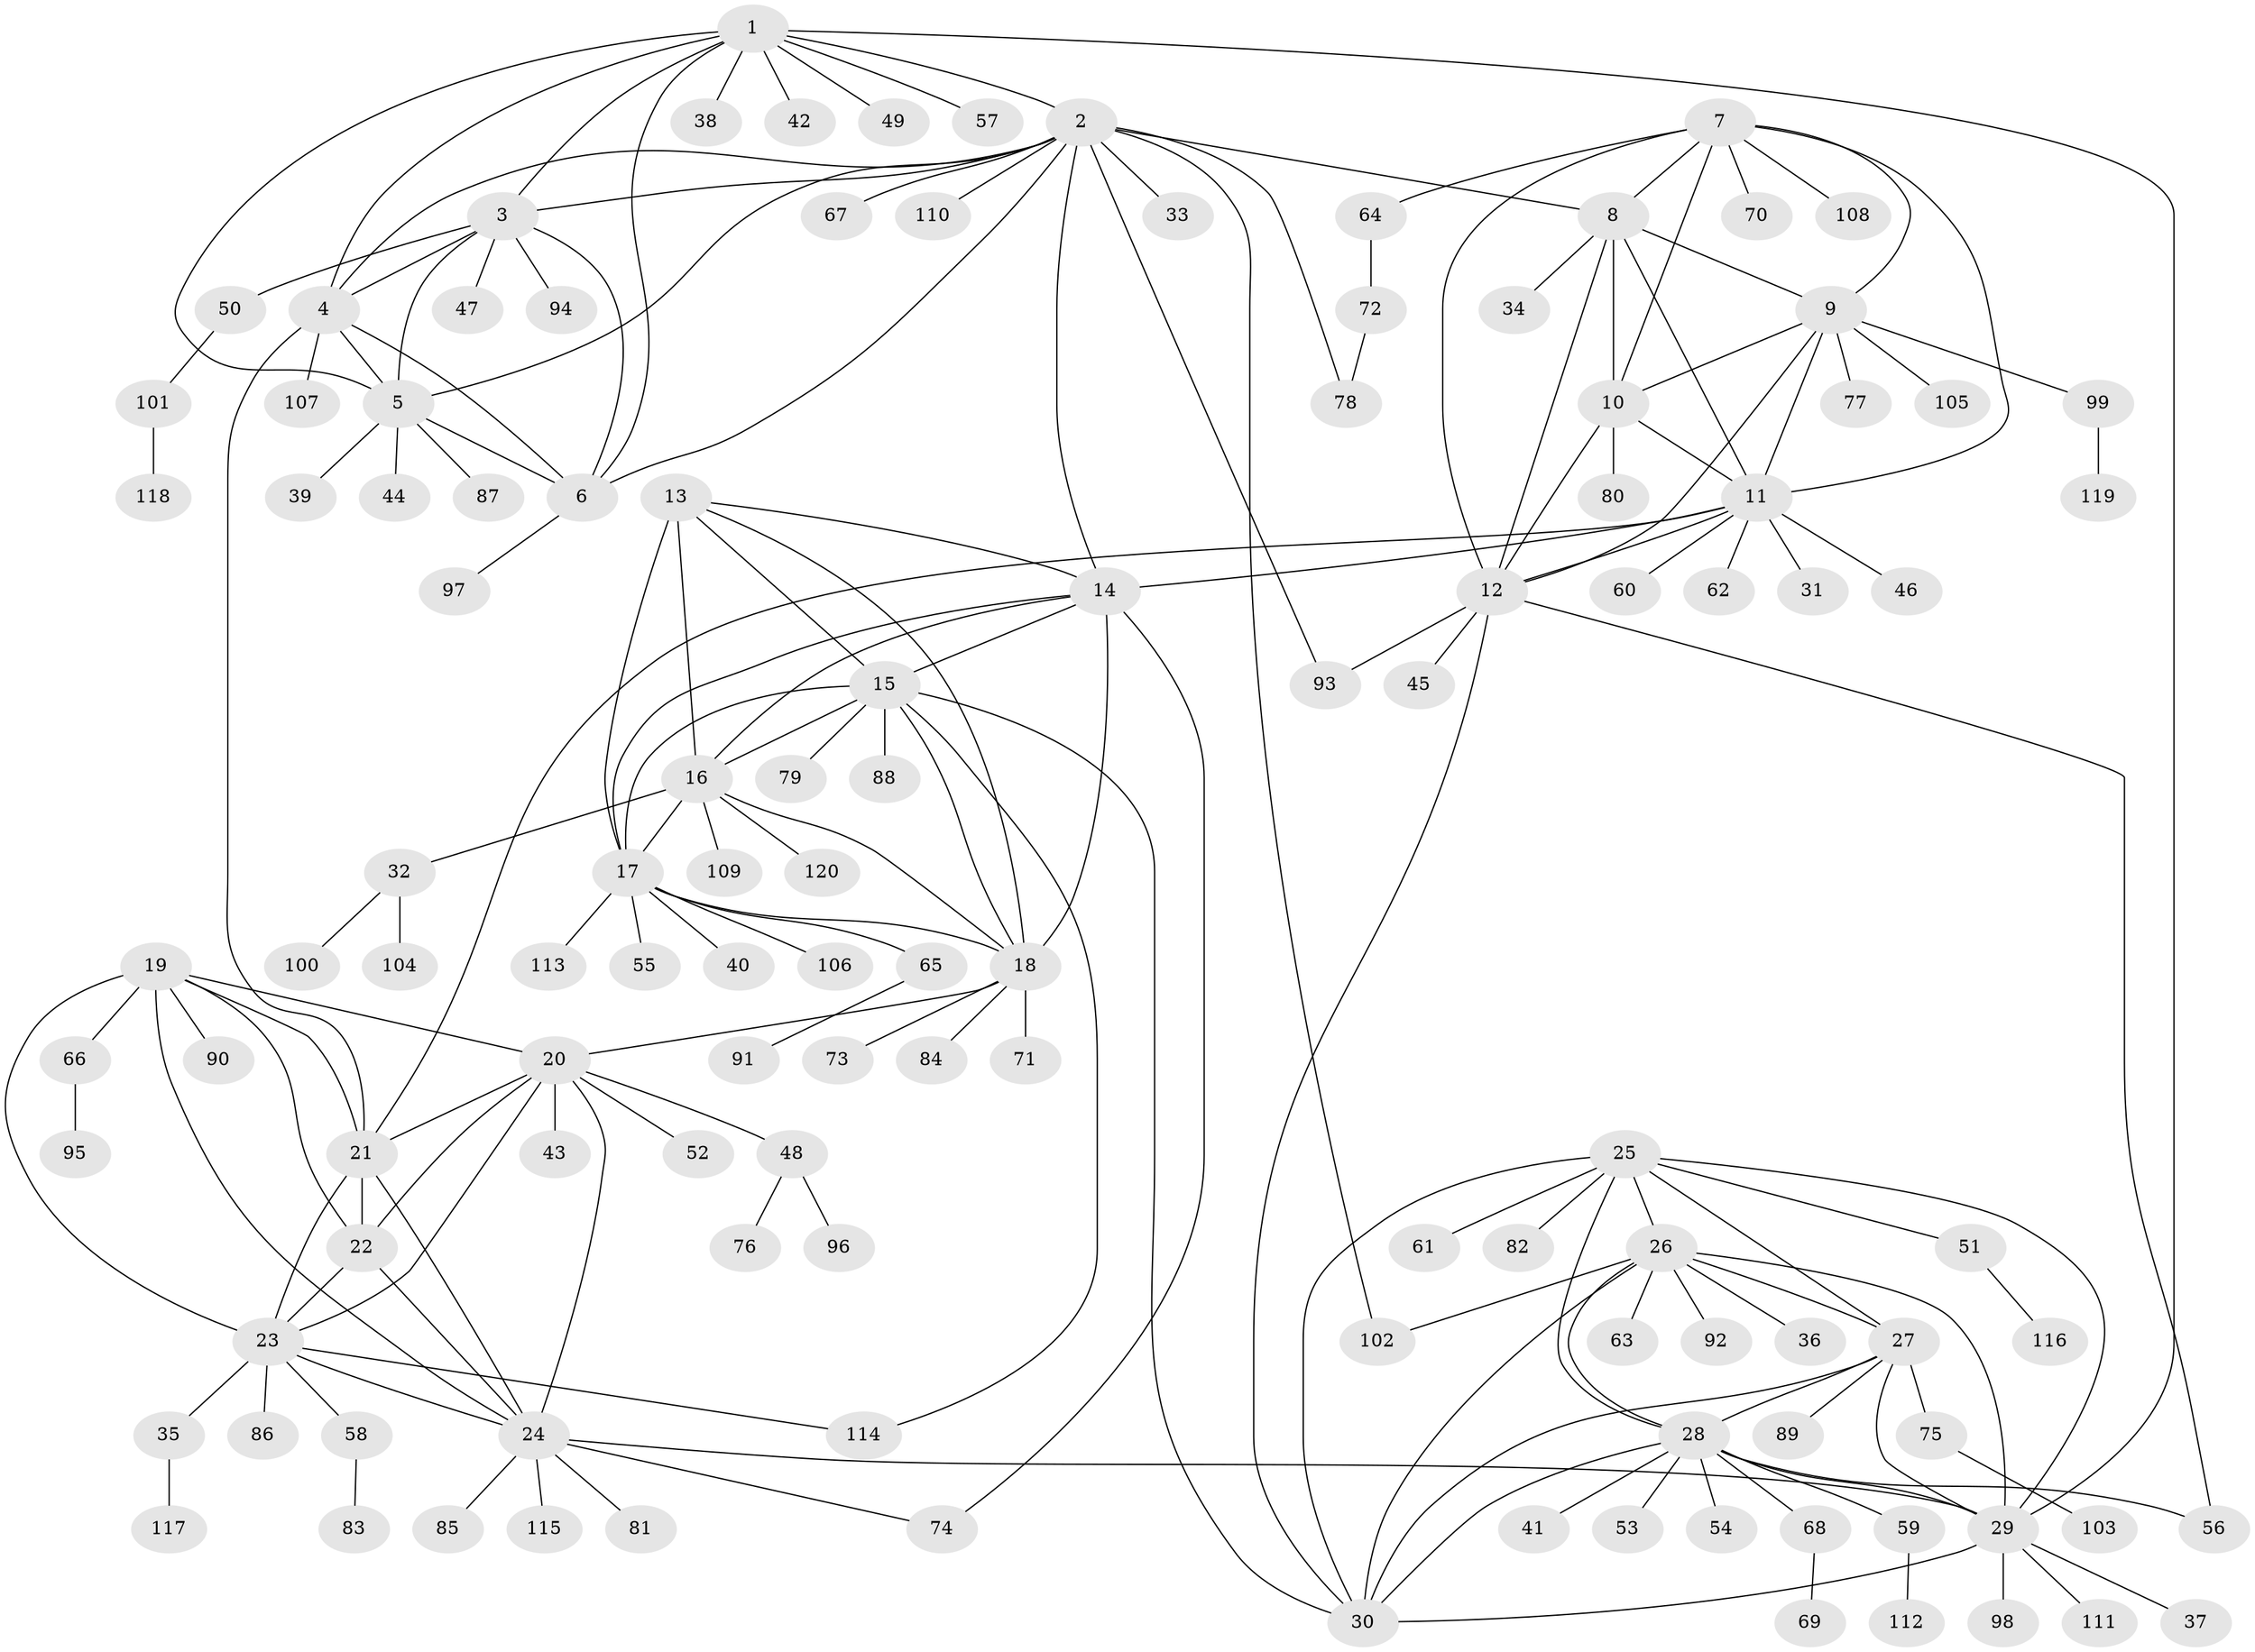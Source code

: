 // coarse degree distribution, {7: 0.08888888888888889, 14: 0.011111111111111112, 8: 0.05555555555555555, 3: 0.011111111111111112, 6: 0.044444444444444446, 10: 0.011111111111111112, 9: 0.011111111111111112, 11: 0.022222222222222223, 4: 0.011111111111111112, 1: 0.6222222222222222, 2: 0.1111111111111111}
// Generated by graph-tools (version 1.1) at 2025/42/03/06/25 10:42:15]
// undirected, 120 vertices, 181 edges
graph export_dot {
graph [start="1"]
  node [color=gray90,style=filled];
  1;
  2;
  3;
  4;
  5;
  6;
  7;
  8;
  9;
  10;
  11;
  12;
  13;
  14;
  15;
  16;
  17;
  18;
  19;
  20;
  21;
  22;
  23;
  24;
  25;
  26;
  27;
  28;
  29;
  30;
  31;
  32;
  33;
  34;
  35;
  36;
  37;
  38;
  39;
  40;
  41;
  42;
  43;
  44;
  45;
  46;
  47;
  48;
  49;
  50;
  51;
  52;
  53;
  54;
  55;
  56;
  57;
  58;
  59;
  60;
  61;
  62;
  63;
  64;
  65;
  66;
  67;
  68;
  69;
  70;
  71;
  72;
  73;
  74;
  75;
  76;
  77;
  78;
  79;
  80;
  81;
  82;
  83;
  84;
  85;
  86;
  87;
  88;
  89;
  90;
  91;
  92;
  93;
  94;
  95;
  96;
  97;
  98;
  99;
  100;
  101;
  102;
  103;
  104;
  105;
  106;
  107;
  108;
  109;
  110;
  111;
  112;
  113;
  114;
  115;
  116;
  117;
  118;
  119;
  120;
  1 -- 2;
  1 -- 3;
  1 -- 4;
  1 -- 5;
  1 -- 6;
  1 -- 29;
  1 -- 38;
  1 -- 42;
  1 -- 49;
  1 -- 57;
  2 -- 3;
  2 -- 4;
  2 -- 5;
  2 -- 6;
  2 -- 8;
  2 -- 14;
  2 -- 33;
  2 -- 67;
  2 -- 78;
  2 -- 93;
  2 -- 102;
  2 -- 110;
  3 -- 4;
  3 -- 5;
  3 -- 6;
  3 -- 47;
  3 -- 50;
  3 -- 94;
  4 -- 5;
  4 -- 6;
  4 -- 21;
  4 -- 107;
  5 -- 6;
  5 -- 39;
  5 -- 44;
  5 -- 87;
  6 -- 97;
  7 -- 8;
  7 -- 9;
  7 -- 10;
  7 -- 11;
  7 -- 12;
  7 -- 64;
  7 -- 70;
  7 -- 108;
  8 -- 9;
  8 -- 10;
  8 -- 11;
  8 -- 12;
  8 -- 34;
  9 -- 10;
  9 -- 11;
  9 -- 12;
  9 -- 77;
  9 -- 99;
  9 -- 105;
  10 -- 11;
  10 -- 12;
  10 -- 80;
  11 -- 12;
  11 -- 14;
  11 -- 21;
  11 -- 31;
  11 -- 46;
  11 -- 60;
  11 -- 62;
  12 -- 30;
  12 -- 45;
  12 -- 56;
  12 -- 93;
  13 -- 14;
  13 -- 15;
  13 -- 16;
  13 -- 17;
  13 -- 18;
  14 -- 15;
  14 -- 16;
  14 -- 17;
  14 -- 18;
  14 -- 74;
  15 -- 16;
  15 -- 17;
  15 -- 18;
  15 -- 30;
  15 -- 79;
  15 -- 88;
  15 -- 114;
  16 -- 17;
  16 -- 18;
  16 -- 32;
  16 -- 109;
  16 -- 120;
  17 -- 18;
  17 -- 40;
  17 -- 55;
  17 -- 65;
  17 -- 106;
  17 -- 113;
  18 -- 20;
  18 -- 71;
  18 -- 73;
  18 -- 84;
  19 -- 20;
  19 -- 21;
  19 -- 22;
  19 -- 23;
  19 -- 24;
  19 -- 66;
  19 -- 90;
  20 -- 21;
  20 -- 22;
  20 -- 23;
  20 -- 24;
  20 -- 43;
  20 -- 48;
  20 -- 52;
  21 -- 22;
  21 -- 23;
  21 -- 24;
  22 -- 23;
  22 -- 24;
  23 -- 24;
  23 -- 35;
  23 -- 58;
  23 -- 86;
  23 -- 114;
  24 -- 29;
  24 -- 74;
  24 -- 81;
  24 -- 85;
  24 -- 115;
  25 -- 26;
  25 -- 27;
  25 -- 28;
  25 -- 29;
  25 -- 30;
  25 -- 51;
  25 -- 61;
  25 -- 82;
  26 -- 27;
  26 -- 28;
  26 -- 29;
  26 -- 30;
  26 -- 36;
  26 -- 63;
  26 -- 92;
  26 -- 102;
  27 -- 28;
  27 -- 29;
  27 -- 30;
  27 -- 75;
  27 -- 89;
  28 -- 29;
  28 -- 30;
  28 -- 41;
  28 -- 53;
  28 -- 54;
  28 -- 56;
  28 -- 59;
  28 -- 68;
  29 -- 30;
  29 -- 37;
  29 -- 98;
  29 -- 111;
  32 -- 100;
  32 -- 104;
  35 -- 117;
  48 -- 76;
  48 -- 96;
  50 -- 101;
  51 -- 116;
  58 -- 83;
  59 -- 112;
  64 -- 72;
  65 -- 91;
  66 -- 95;
  68 -- 69;
  72 -- 78;
  75 -- 103;
  99 -- 119;
  101 -- 118;
}
